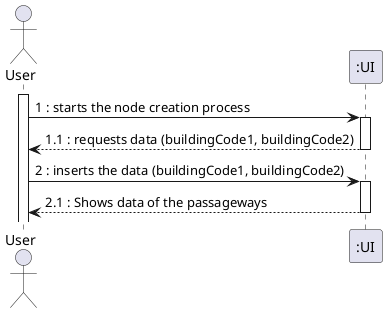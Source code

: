 @startuml
actor "User" as OE

activate OE
OE -> ":UI" : 1 : starts the node creation process
activate ":UI"
":UI" --> OE : 1.1 : requests data (buildingCode1, buildingCode2)
deactivate ":UI"
OE -> ":UI" : 2 : inserts the data (buildingCode1, buildingCode2)
activate ":UI"
":UI" --> OE : 2.1 : Shows data of the passageways


deactivate ":UI"

@enduml